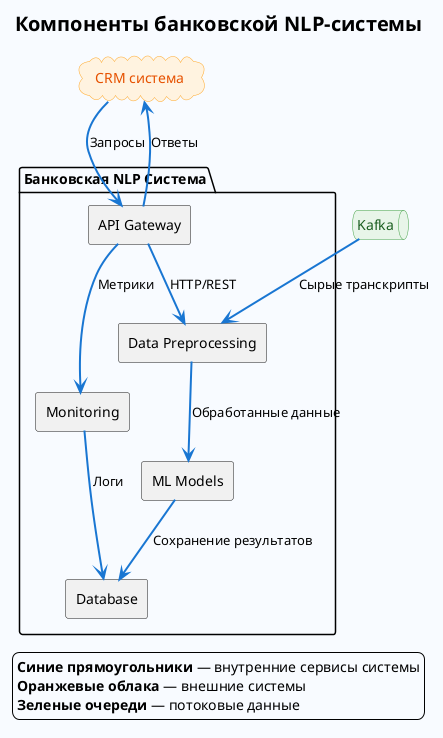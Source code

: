 @startuml Компоненты банковской NLP-системы
' === СТИЛЬ ===
skinparam backgroundColor #F8FBFF
skinparam componentStyle rectangle
skinparam rectangle {
  BackgroundColor #E3F2FD
  BorderColor #1976D2
  FontColor #0D47A1
  FontSize 15
}
skinparam cloud {
  BackgroundColor #FFF3E0
  BorderColor #FFA726
  FontColor #E65100
}
skinparam queue {
  BackgroundColor #E8F5E9
  BorderColor #43A047
  FontColor #1B5E20
}
skinparam ArrowColor #1976D2
skinparam ArrowThickness 2

title <b><size:20>Компоненты банковской NLP-системы</size></b>
legend left
<b>Синие прямоугольники</b> — внутренние сервисы системы
<b>Оранжевые облака</b> — внешние системы
<b>Зеленые очереди</b> — потоковые данные
endlegend

package "Банковская NLP Система" {
  [API Gateway] as api
  [Data Preprocessing] as pre
  [ML Models] as ml
  [Monitoring] as mon
  [Database] as db
}

cloud "CRM система" as crm
queue "Kafka" as kafka

api --> pre : HTTP/REST
pre --> ml : Обработанные данные
ml --> db : Сохранение результатов
api --> mon : Метрики
mon --> db : Логи
kafka --> pre : Сырые транскрипты
crm --> api : Запросы
api --> crm : Ответы

@enduml
